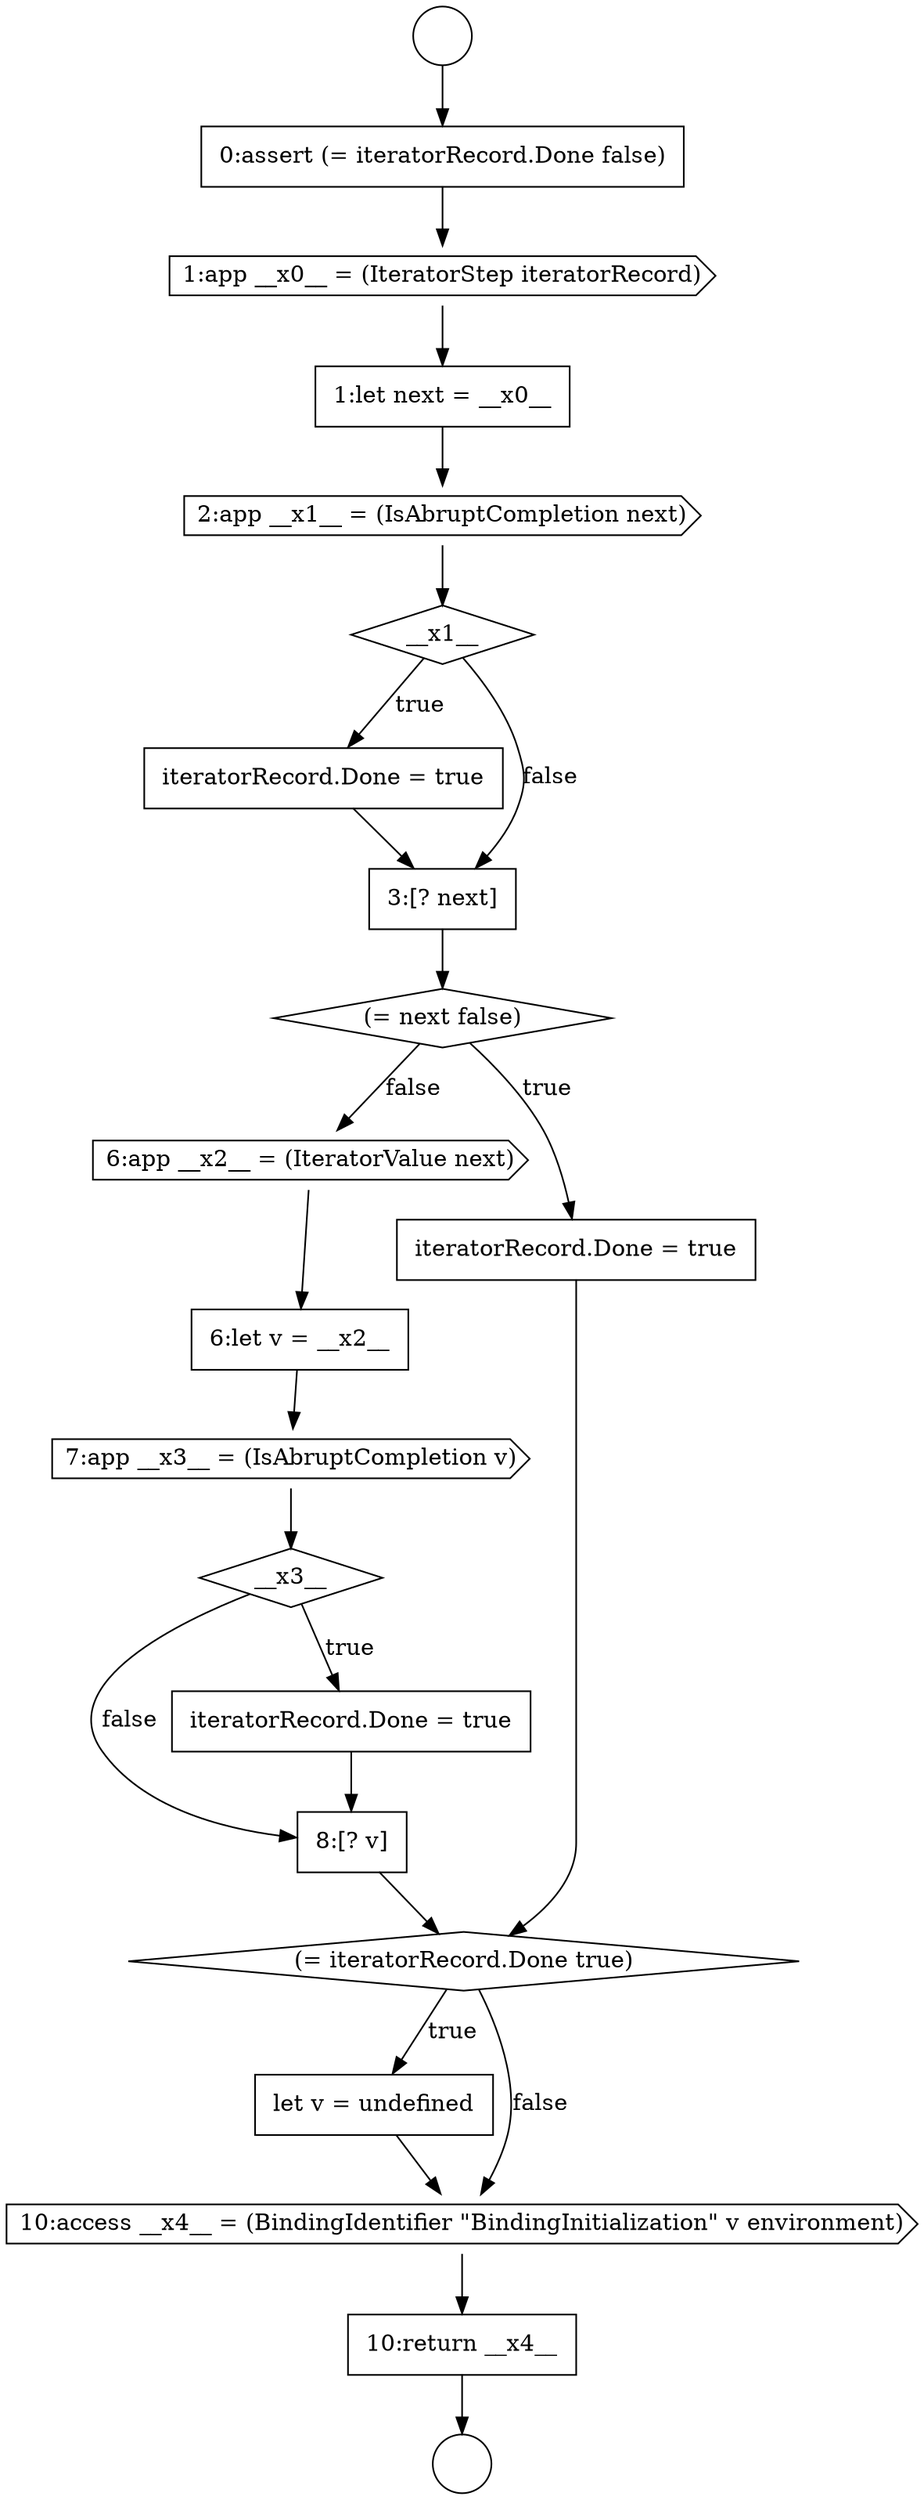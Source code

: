 digraph {
  node8374 [shape=none, margin=0, label=<<font color="black">
    <table border="0" cellborder="1" cellspacing="0" cellpadding="10">
      <tr><td align="left">iteratorRecord.Done = true</td></tr>
    </table>
  </font>> color="black" fillcolor="white" style=filled]
  node8379 [shape=none, margin=0, label=<<font color="black">
    <table border="0" cellborder="1" cellspacing="0" cellpadding="10">
      <tr><td align="left">6:let v = __x2__</td></tr>
    </table>
  </font>> color="black" fillcolor="white" style=filled]
  node8383 [shape=none, margin=0, label=<<font color="black">
    <table border="0" cellborder="1" cellspacing="0" cellpadding="10">
      <tr><td align="left">8:[? v]</td></tr>
    </table>
  </font>> color="black" fillcolor="white" style=filled]
  node8378 [shape=cds, label=<<font color="black">6:app __x2__ = (IteratorValue next)</font>> color="black" fillcolor="white" style=filled]
  node8372 [shape=cds, label=<<font color="black">2:app __x1__ = (IsAbruptCompletion next)</font>> color="black" fillcolor="white" style=filled]
  node8377 [shape=none, margin=0, label=<<font color="black">
    <table border="0" cellborder="1" cellspacing="0" cellpadding="10">
      <tr><td align="left">iteratorRecord.Done = true</td></tr>
    </table>
  </font>> color="black" fillcolor="white" style=filled]
  node8369 [shape=none, margin=0, label=<<font color="black">
    <table border="0" cellborder="1" cellspacing="0" cellpadding="10">
      <tr><td align="left">0:assert (= iteratorRecord.Done false)</td></tr>
    </table>
  </font>> color="black" fillcolor="white" style=filled]
  node8368 [shape=circle label=" " color="black" fillcolor="white" style=filled]
  node8373 [shape=diamond, label=<<font color="black">__x1__</font>> color="black" fillcolor="white" style=filled]
  node8380 [shape=cds, label=<<font color="black">7:app __x3__ = (IsAbruptCompletion v)</font>> color="black" fillcolor="white" style=filled]
  node8370 [shape=cds, label=<<font color="black">1:app __x0__ = (IteratorStep iteratorRecord)</font>> color="black" fillcolor="white" style=filled]
  node8385 [shape=none, margin=0, label=<<font color="black">
    <table border="0" cellborder="1" cellspacing="0" cellpadding="10">
      <tr><td align="left">let v = undefined</td></tr>
    </table>
  </font>> color="black" fillcolor="white" style=filled]
  node8367 [shape=circle label=" " color="black" fillcolor="white" style=filled]
  node8384 [shape=diamond, label=<<font color="black">(= iteratorRecord.Done true)</font>> color="black" fillcolor="white" style=filled]
  node8375 [shape=none, margin=0, label=<<font color="black">
    <table border="0" cellborder="1" cellspacing="0" cellpadding="10">
      <tr><td align="left">3:[? next]</td></tr>
    </table>
  </font>> color="black" fillcolor="white" style=filled]
  node8382 [shape=none, margin=0, label=<<font color="black">
    <table border="0" cellborder="1" cellspacing="0" cellpadding="10">
      <tr><td align="left">iteratorRecord.Done = true</td></tr>
    </table>
  </font>> color="black" fillcolor="white" style=filled]
  node8371 [shape=none, margin=0, label=<<font color="black">
    <table border="0" cellborder="1" cellspacing="0" cellpadding="10">
      <tr><td align="left">1:let next = __x0__</td></tr>
    </table>
  </font>> color="black" fillcolor="white" style=filled]
  node8386 [shape=cds, label=<<font color="black">10:access __x4__ = (BindingIdentifier &quot;BindingInitialization&quot; v environment)</font>> color="black" fillcolor="white" style=filled]
  node8381 [shape=diamond, label=<<font color="black">__x3__</font>> color="black" fillcolor="white" style=filled]
  node8387 [shape=none, margin=0, label=<<font color="black">
    <table border="0" cellborder="1" cellspacing="0" cellpadding="10">
      <tr><td align="left">10:return __x4__</td></tr>
    </table>
  </font>> color="black" fillcolor="white" style=filled]
  node8376 [shape=diamond, label=<<font color="black">(= next false)</font>> color="black" fillcolor="white" style=filled]
  node8379 -> node8380 [ color="black"]
  node8372 -> node8373 [ color="black"]
  node8369 -> node8370 [ color="black"]
  node8382 -> node8383 [ color="black"]
  node8373 -> node8374 [label=<<font color="black">true</font>> color="black"]
  node8373 -> node8375 [label=<<font color="black">false</font>> color="black"]
  node8371 -> node8372 [ color="black"]
  node8378 -> node8379 [ color="black"]
  node8387 -> node8368 [ color="black"]
  node8374 -> node8375 [ color="black"]
  node8381 -> node8382 [label=<<font color="black">true</font>> color="black"]
  node8381 -> node8383 [label=<<font color="black">false</font>> color="black"]
  node8386 -> node8387 [ color="black"]
  node8376 -> node8377 [label=<<font color="black">true</font>> color="black"]
  node8376 -> node8378 [label=<<font color="black">false</font>> color="black"]
  node8367 -> node8369 [ color="black"]
  node8375 -> node8376 [ color="black"]
  node8385 -> node8386 [ color="black"]
  node8380 -> node8381 [ color="black"]
  node8383 -> node8384 [ color="black"]
  node8384 -> node8385 [label=<<font color="black">true</font>> color="black"]
  node8384 -> node8386 [label=<<font color="black">false</font>> color="black"]
  node8377 -> node8384 [ color="black"]
  node8370 -> node8371 [ color="black"]
}

